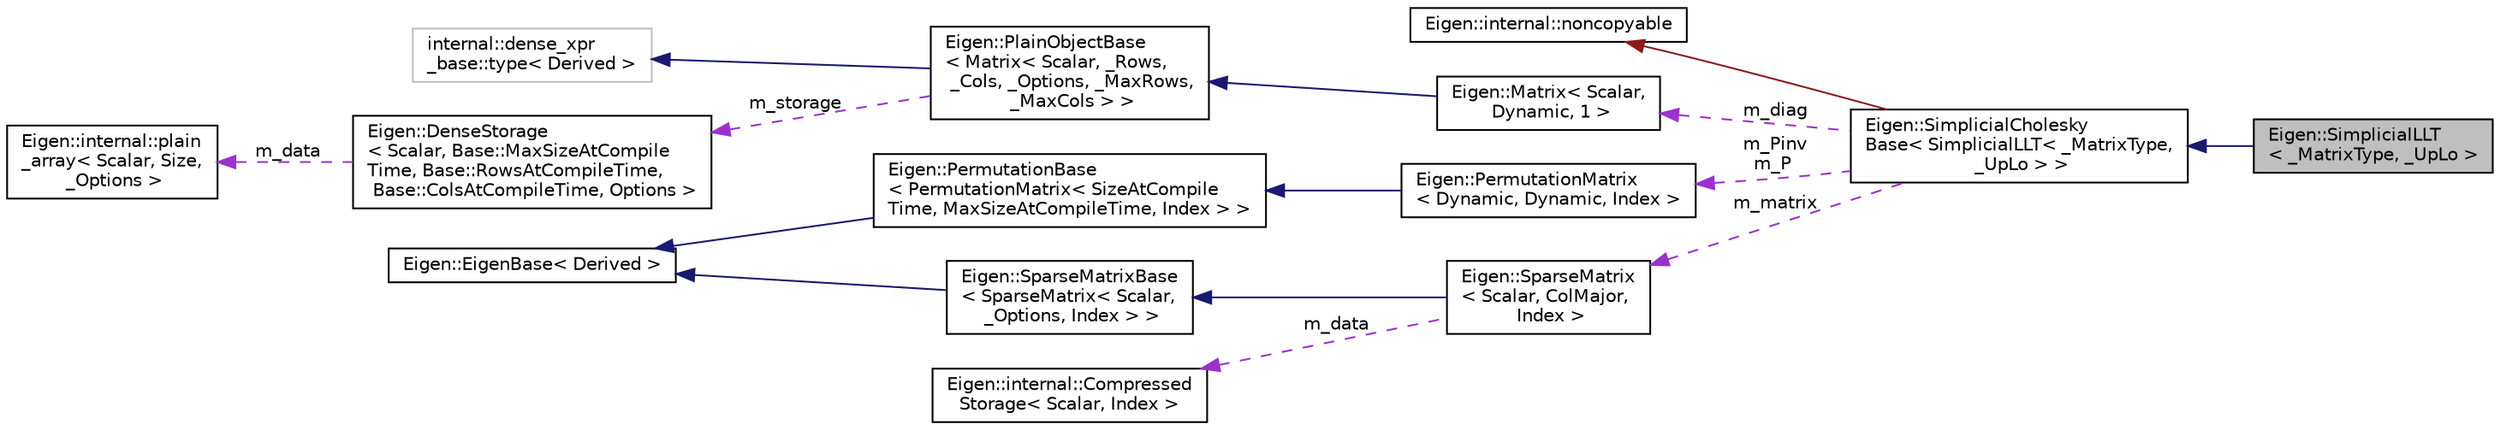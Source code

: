 digraph "Eigen::SimplicialLLT&lt; _MatrixType, _UpLo &gt;"
{
  edge [fontname="Helvetica",fontsize="10",labelfontname="Helvetica",labelfontsize="10"];
  node [fontname="Helvetica",fontsize="10",shape=record];
  rankdir="LR";
  Node1 [label="Eigen::SimplicialLLT\l\< _MatrixType, _UpLo \>",height=0.2,width=0.4,color="black", fillcolor="grey75", style="filled" fontcolor="black"];
  Node2 -> Node1 [dir="back",color="midnightblue",fontsize="10",style="solid",fontname="Helvetica"];
  Node2 [label="Eigen::SimplicialCholesky\lBase\< SimplicialLLT\< _MatrixType,\l _UpLo \> \>",height=0.2,width=0.4,color="black", fillcolor="white", style="filled",URL="$classEigen_1_1SimplicialCholeskyBase.html"];
  Node3 -> Node2 [dir="back",color="firebrick4",fontsize="10",style="solid",fontname="Helvetica"];
  Node3 [label="Eigen::internal::noncopyable",height=0.2,width=0.4,color="black", fillcolor="white", style="filled",URL="$classEigen_1_1internal_1_1noncopyable.html"];
  Node4 -> Node2 [dir="back",color="darkorchid3",fontsize="10",style="dashed",label=" m_diag" ,fontname="Helvetica"];
  Node4 [label="Eigen::Matrix\< Scalar,\l Dynamic, 1 \>",height=0.2,width=0.4,color="black", fillcolor="white", style="filled",URL="$classEigen_1_1Matrix.html"];
  Node5 -> Node4 [dir="back",color="midnightblue",fontsize="10",style="solid",fontname="Helvetica"];
  Node5 [label="Eigen::PlainObjectBase\l\< Matrix\< Scalar, _Rows,\l _Cols, _Options, _MaxRows,\l _MaxCols \> \>",height=0.2,width=0.4,color="black", fillcolor="white", style="filled",URL="$classEigen_1_1PlainObjectBase.html",tooltip="Dense storage base class for matrices and arrays. "];
  Node6 -> Node5 [dir="back",color="midnightblue",fontsize="10",style="solid",fontname="Helvetica"];
  Node6 [label="internal::dense_xpr\l_base::type\< Derived \>",height=0.2,width=0.4,color="grey75", fillcolor="white", style="filled"];
  Node7 -> Node5 [dir="back",color="darkorchid3",fontsize="10",style="dashed",label=" m_storage" ,fontname="Helvetica"];
  Node7 [label="Eigen::DenseStorage\l\< Scalar, Base::MaxSizeAtCompile\lTime, Base::RowsAtCompileTime,\l Base::ColsAtCompileTime, Options \>",height=0.2,width=0.4,color="black", fillcolor="white", style="filled",URL="$classEigen_1_1DenseStorage.html"];
  Node8 -> Node7 [dir="back",color="darkorchid3",fontsize="10",style="dashed",label=" m_data" ,fontname="Helvetica"];
  Node8 [label="Eigen::internal::plain\l_array\< Scalar, Size,\l _Options \>",height=0.2,width=0.4,color="black", fillcolor="white", style="filled",URL="$structEigen_1_1internal_1_1plain__array.html"];
  Node9 -> Node2 [dir="back",color="darkorchid3",fontsize="10",style="dashed",label=" m_Pinv\nm_P" ,fontname="Helvetica"];
  Node9 [label="Eigen::PermutationMatrix\l\< Dynamic, Dynamic, Index \>",height=0.2,width=0.4,color="black", fillcolor="white", style="filled",URL="$classEigen_1_1PermutationMatrix.html"];
  Node10 -> Node9 [dir="back",color="midnightblue",fontsize="10",style="solid",fontname="Helvetica"];
  Node10 [label="Eigen::PermutationBase\l\< PermutationMatrix\< SizeAtCompile\lTime, MaxSizeAtCompileTime, Index \> \>",height=0.2,width=0.4,color="black", fillcolor="white", style="filled",URL="$classEigen_1_1PermutationBase.html",tooltip="Base class for permutations. "];
  Node11 -> Node10 [dir="back",color="midnightblue",fontsize="10",style="solid",fontname="Helvetica"];
  Node11 [label="Eigen::EigenBase\< Derived \>",height=0.2,width=0.4,color="black", fillcolor="white", style="filled",URL="$structEigen_1_1EigenBase.html"];
  Node12 -> Node2 [dir="back",color="darkorchid3",fontsize="10",style="dashed",label=" m_matrix" ,fontname="Helvetica"];
  Node12 [label="Eigen::SparseMatrix\l\< Scalar, ColMajor,\l Index \>",height=0.2,width=0.4,color="black", fillcolor="white", style="filled",URL="$classEigen_1_1SparseMatrix.html"];
  Node13 -> Node12 [dir="back",color="midnightblue",fontsize="10",style="solid",fontname="Helvetica"];
  Node13 [label="Eigen::SparseMatrixBase\l\< SparseMatrix\< Scalar,\l _Options, Index \> \>",height=0.2,width=0.4,color="black", fillcolor="white", style="filled",URL="$classEigen_1_1SparseMatrixBase.html",tooltip="Base class of any sparse matrices or sparse expressions. "];
  Node11 -> Node13 [dir="back",color="midnightblue",fontsize="10",style="solid",fontname="Helvetica"];
  Node14 -> Node12 [dir="back",color="darkorchid3",fontsize="10",style="dashed",label=" m_data" ,fontname="Helvetica"];
  Node14 [label="Eigen::internal::Compressed\lStorage\< Scalar, Index \>",height=0.2,width=0.4,color="black", fillcolor="white", style="filled",URL="$classEigen_1_1internal_1_1CompressedStorage.html"];
}
